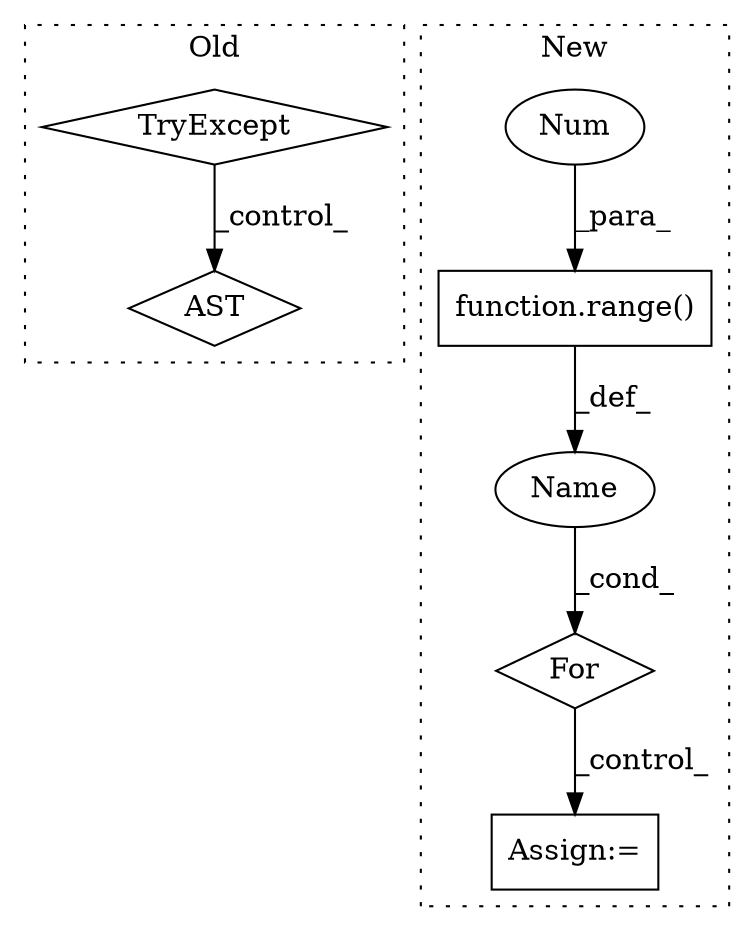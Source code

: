 digraph G {
subgraph cluster0 {
1 [label="TryExcept" a="71" s="669" l="40" shape="diamond"];
3 [label="AST" a="2" s="1115,0" l="6,0" shape="diamond"];
label = "Old";
style="dotted";
}
subgraph cluster1 {
2 [label="function.range()" a="75" s="1388,1407" l="6,1" shape="box"];
4 [label="Assign:=" a="68" s="1430" l="3" shape="box"];
5 [label="For" a="107" s="1379,1408" l="4,10" shape="diamond"];
6 [label="Name" a="87" s="1383" l="1" shape="ellipse"];
7 [label="Num" a="76" s="1394" l="1" shape="ellipse"];
label = "New";
style="dotted";
}
1 -> 3 [label="_control_"];
2 -> 6 [label="_def_"];
5 -> 4 [label="_control_"];
6 -> 5 [label="_cond_"];
7 -> 2 [label="_para_"];
}